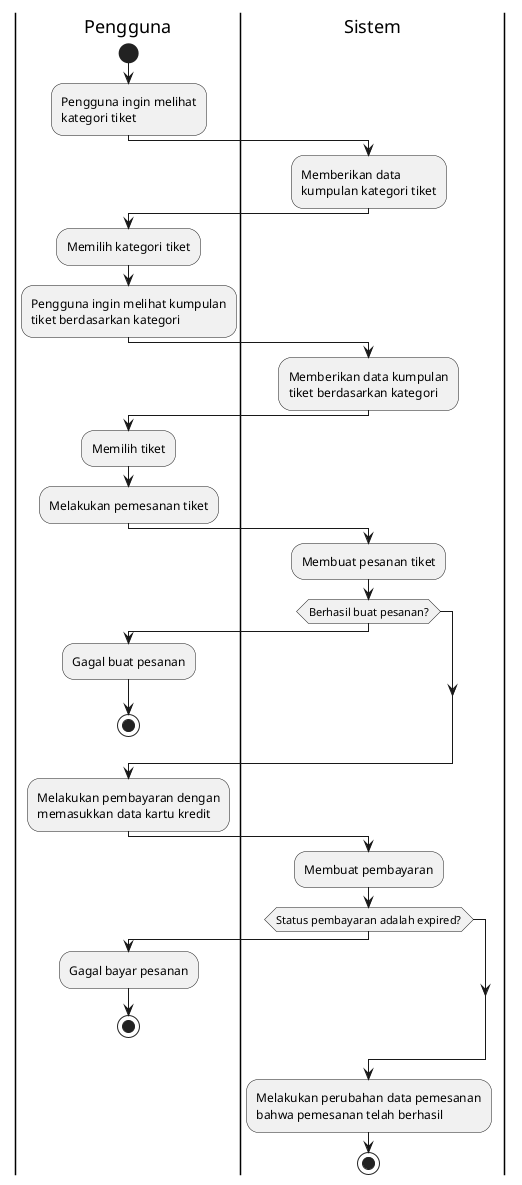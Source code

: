 @startuml
|Pengguna|
start
:Pengguna ingin melihat
kategori tiket;
|Sistem|
:Memberikan data
kumpulan kategori tiket;
|Pengguna|
:Memilih kategori tiket;
:Pengguna ingin melihat kumpulan
tiket berdasarkan kategori;
|Sistem|
:Memberikan data kumpulan
tiket berdasarkan kategori;
|Pengguna|
:Memilih tiket;
:Melakukan pemesanan tiket;
|Sistem|
:Membuat pesanan tiket;
if (Berhasil buat pesanan?) then
    |Pengguna|
    :Gagal buat pesanan;
    stop
endif
|Pengguna|
:Melakukan pembayaran dengan
memasukkan data kartu kredit;
|Sistem|
:Membuat pembayaran;
if (Status pembayaran adalah expired?) then
    |Pengguna|
    :Gagal bayar pesanan;
    stop
endif
|Sistem|
:Melakukan perubahan data pemesanan
bahwa pemesanan telah berhasil;
stop
@enduml